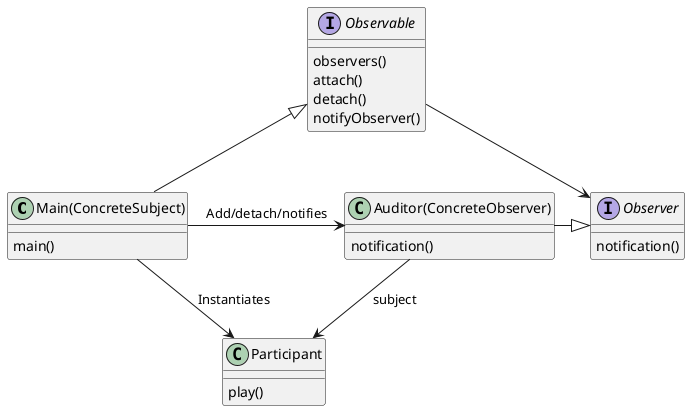 @startuml
'https://plantuml.com/class-diagram

class "Main(ConcreteSubject)" as Main {
 main()
}
class "Participant" as Participant{
    play()
}
class "Auditor(ConcreteObserver)" as Auditor {
    notification()
}
interface Observable{
    observers()
    attach()
    detach()
    notifyObserver()
}
interface Observer{
    notification()
}

Observable <|-- Main
Observable -> Observer
Auditor -|> Observer
Auditor --> Participant : subject
Main -> Participant : Instantiates
Main -> Auditor : Add/detach/notifies




@enduml